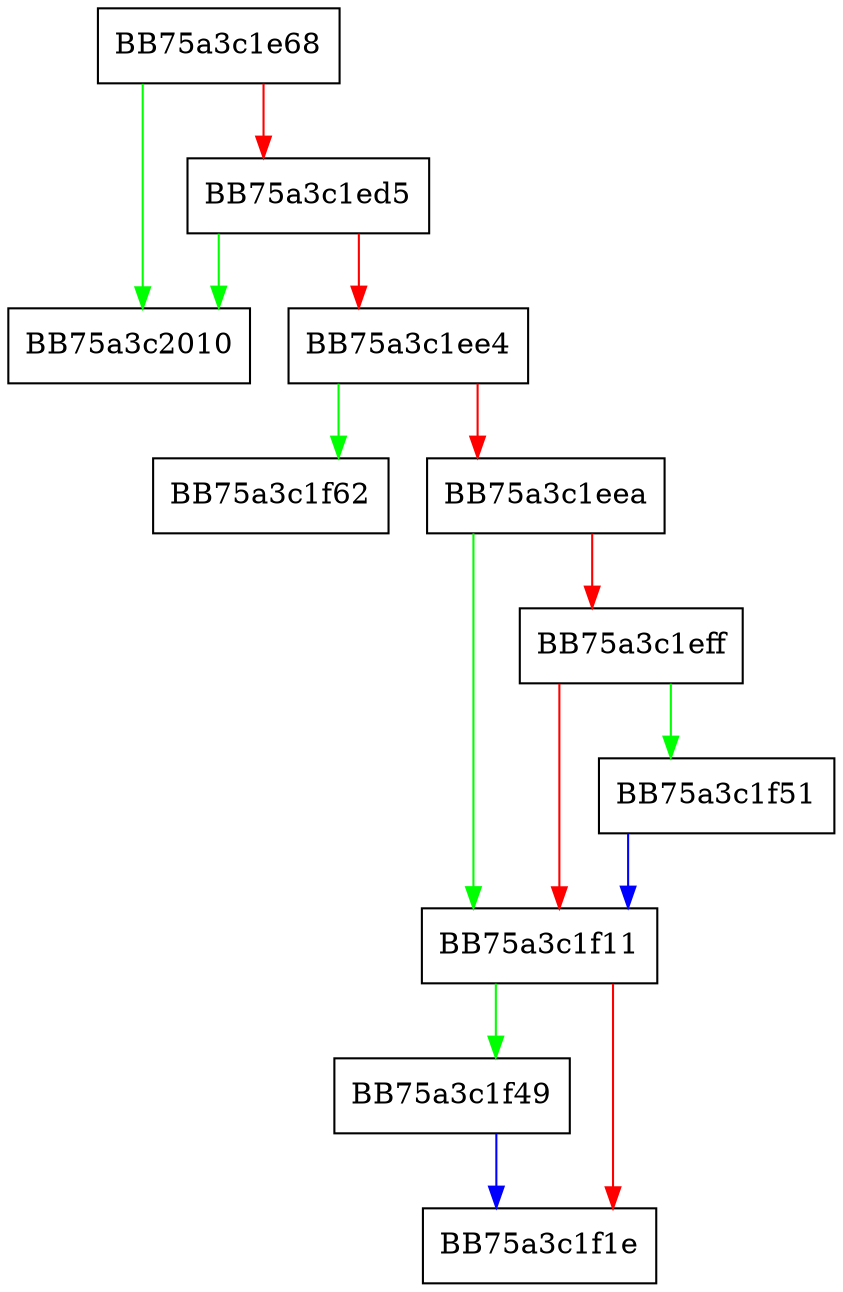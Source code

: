 digraph DynamicExecutablePage {
  node [shape="box"];
  graph [splines=ortho];
  BB75a3c1e68 -> BB75a3c2010 [color="green"];
  BB75a3c1e68 -> BB75a3c1ed5 [color="red"];
  BB75a3c1ed5 -> BB75a3c2010 [color="green"];
  BB75a3c1ed5 -> BB75a3c1ee4 [color="red"];
  BB75a3c1ee4 -> BB75a3c1f62 [color="green"];
  BB75a3c1ee4 -> BB75a3c1eea [color="red"];
  BB75a3c1eea -> BB75a3c1f11 [color="green"];
  BB75a3c1eea -> BB75a3c1eff [color="red"];
  BB75a3c1eff -> BB75a3c1f51 [color="green"];
  BB75a3c1eff -> BB75a3c1f11 [color="red"];
  BB75a3c1f11 -> BB75a3c1f49 [color="green"];
  BB75a3c1f11 -> BB75a3c1f1e [color="red"];
  BB75a3c1f49 -> BB75a3c1f1e [color="blue"];
  BB75a3c1f51 -> BB75a3c1f11 [color="blue"];
}